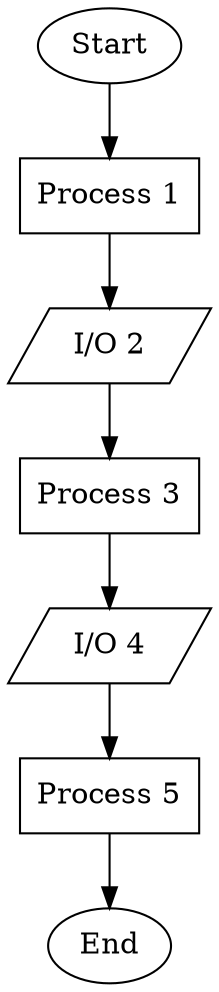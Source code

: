 // Linear Flowchart 24
digraph {
	rankdir=TB
	1 [label=Start shape=oval]
	2 [label="Process 1" shape=box]
	1 -> 2
	3 [label="I/O 2" shape=parallelogram]
	2 -> 3
	4 [label="Process 3" shape=box]
	3 -> 4
	5 [label="I/O 4" shape=parallelogram]
	4 -> 5
	6 [label="Process 5" shape=box]
	5 -> 6
	7 [label=End shape=oval]
	6 -> 7
}
